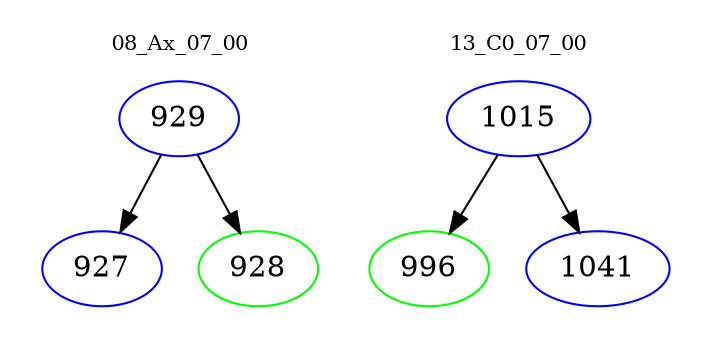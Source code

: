 digraph{
subgraph cluster_0 {
color = white
label = "08_Ax_07_00";
fontsize=10;
T0_929 [label="929", color="blue"]
T0_929 -> T0_927 [color="black"]
T0_927 [label="927", color="blue"]
T0_929 -> T0_928 [color="black"]
T0_928 [label="928", color="green"]
}
subgraph cluster_1 {
color = white
label = "13_C0_07_00";
fontsize=10;
T1_1015 [label="1015", color="blue"]
T1_1015 -> T1_996 [color="black"]
T1_996 [label="996", color="green"]
T1_1015 -> T1_1041 [color="black"]
T1_1041 [label="1041", color="blue"]
}
}
